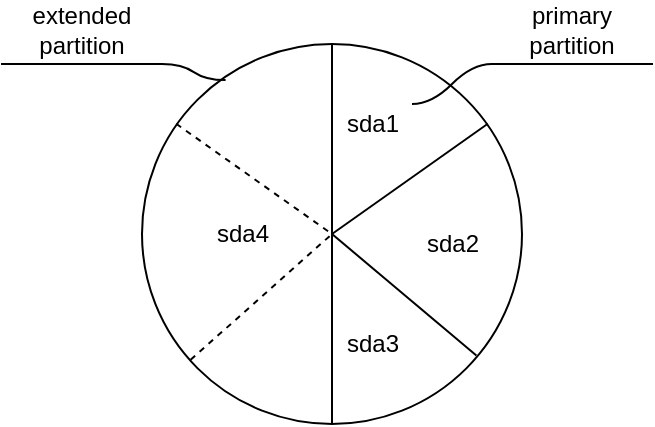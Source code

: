 <mxfile version="17.5.0" type="device"><diagram id="qGW0FJB1nmqrMuIzSTWq" name="Page-1"><mxGraphModel dx="1161" dy="434" grid="1" gridSize="10" guides="1" tooltips="1" connect="1" arrows="1" fold="1" page="1" pageScale="1" pageWidth="850" pageHeight="1100" math="0" shadow="0"><root><mxCell id="0"/><mxCell id="1" parent="0"/><mxCell id="qFXAROIKXe2XtjSLISc4-10" value="" style="shape=lineEllipse;line=vertical;perimeter=ellipsePerimeter;whiteSpace=wrap;html=1;backgroundOutline=1;points=[[0.09,0.21,0,0,0],[0.12,0.84,0,0,0],[0.5,0,0,0,0],[0.5,0.5,0,0,0],[0.5,1,0,0,0],[0.88,0.82,0,0,0],[0.91,0.21,0,0,0],[1,0.5,0,0,0]];" parent="1" vertex="1"><mxGeometry x="260" y="160" width="190" height="190" as="geometry"/></mxCell><mxCell id="qFXAROIKXe2XtjSLISc4-11" value="" style="endArrow=none;html=1;rounded=0;exitX=0.5;exitY=0.5;exitDx=0;exitDy=0;exitPerimeter=0;entryX=0.91;entryY=0.21;entryDx=0;entryDy=0;entryPerimeter=0;" parent="1" source="qFXAROIKXe2XtjSLISc4-10" target="qFXAROIKXe2XtjSLISc4-10" edge="1"><mxGeometry width="50" height="50" relative="1" as="geometry"><mxPoint x="200" y="280" as="sourcePoint"/><mxPoint x="425" y="190" as="targetPoint"/></mxGeometry></mxCell><mxCell id="qFXAROIKXe2XtjSLISc4-13" value="" style="endArrow=none;html=1;rounded=0;exitX=0.5;exitY=0.5;exitDx=0;exitDy=0;exitPerimeter=0;entryX=0.88;entryY=0.82;entryDx=0;entryDy=0;entryPerimeter=0;" parent="1" source="qFXAROIKXe2XtjSLISc4-10" target="qFXAROIKXe2XtjSLISc4-10" edge="1"><mxGeometry width="50" height="50" relative="1" as="geometry"><mxPoint x="490" y="300" as="sourcePoint"/><mxPoint x="540" y="250" as="targetPoint"/></mxGeometry></mxCell><mxCell id="qFXAROIKXe2XtjSLISc4-14" value="sda1" style="text;html=1;resizable=0;autosize=1;align=center;verticalAlign=middle;points=[];fillColor=none;strokeColor=none;rounded=0;" parent="1" vertex="1"><mxGeometry x="355" y="190" width="40" height="20" as="geometry"/></mxCell><mxCell id="qFXAROIKXe2XtjSLISc4-15" value="sda2" style="text;html=1;resizable=0;autosize=1;align=center;verticalAlign=middle;points=[];fillColor=none;strokeColor=none;rounded=0;" parent="1" vertex="1"><mxGeometry x="395" y="250" width="40" height="20" as="geometry"/></mxCell><mxCell id="qFXAROIKXe2XtjSLISc4-16" value="sda3" style="text;html=1;resizable=0;autosize=1;align=center;verticalAlign=middle;points=[];fillColor=none;strokeColor=none;rounded=0;" parent="1" vertex="1"><mxGeometry x="355" y="300" width="40" height="20" as="geometry"/></mxCell><mxCell id="qFXAROIKXe2XtjSLISc4-17" value="sda4" style="text;html=1;resizable=0;autosize=1;align=center;verticalAlign=middle;points=[];fillColor=none;strokeColor=none;rounded=0;" parent="1" vertex="1"><mxGeometry x="290" y="245" width="40" height="20" as="geometry"/></mxCell><mxCell id="qFXAROIKXe2XtjSLISc4-21" value="" style="endArrow=none;dashed=1;html=1;rounded=0;entryX=0.5;entryY=0.5;entryDx=0;entryDy=0;entryPerimeter=0;exitX=0.128;exitY=0.831;exitDx=0;exitDy=0;exitPerimeter=0;" parent="1" source="qFXAROIKXe2XtjSLISc4-10" target="qFXAROIKXe2XtjSLISc4-10" edge="1"><mxGeometry width="50" height="50" relative="1" as="geometry"><mxPoint x="200" y="280" as="sourcePoint"/><mxPoint x="250" y="230" as="targetPoint"/></mxGeometry></mxCell><mxCell id="qFXAROIKXe2XtjSLISc4-22" value="" style="endArrow=none;dashed=1;html=1;rounded=0;entryX=0.5;entryY=0.5;entryDx=0;entryDy=0;entryPerimeter=0;exitX=0.09;exitY=0.21;exitDx=0;exitDy=0;exitPerimeter=0;" parent="1" source="qFXAROIKXe2XtjSLISc4-10" target="qFXAROIKXe2XtjSLISc4-10" edge="1"><mxGeometry width="50" height="50" relative="1" as="geometry"><mxPoint x="180" y="350" as="sourcePoint"/><mxPoint x="230" y="300" as="targetPoint"/></mxGeometry></mxCell><mxCell id="qFXAROIKXe2XtjSLISc4-31" value="primary&lt;br&gt;partition" style="whiteSpace=wrap;html=1;shape=partialRectangle;top=0;left=0;bottom=1;right=0;points=[[0,1],[1,1]];fillColor=none;align=center;verticalAlign=bottom;routingCenterY=0.5;snapToPoint=1;recursiveResize=0;autosize=1;treeFolding=1;treeMoving=1;newEdgeStyle={&quot;edgeStyle&quot;:&quot;entityRelationEdgeStyle&quot;,&quot;startArrow&quot;:&quot;none&quot;,&quot;endArrow&quot;:&quot;none&quot;,&quot;segment&quot;:10,&quot;curved&quot;:1};" parent="1" vertex="1"><mxGeometry x="435" y="140" width="80" height="30" as="geometry"/></mxCell><mxCell id="qFXAROIKXe2XtjSLISc4-32" value="" style="edgeStyle=entityRelationEdgeStyle;startArrow=none;endArrow=none;segment=10;curved=1;rounded=0;" parent="1" target="qFXAROIKXe2XtjSLISc4-31" edge="1"><mxGeometry relative="1" as="geometry"><mxPoint x="395" y="190" as="sourcePoint"/></mxGeometry></mxCell><mxCell id="qFXAROIKXe2XtjSLISc4-36" value="extended&lt;br&gt;partition" style="whiteSpace=wrap;html=1;shape=partialRectangle;top=0;left=0;bottom=1;right=0;points=[[0,1],[1,1]];fillColor=none;align=center;verticalAlign=bottom;routingCenterY=0.5;snapToPoint=1;recursiveResize=0;autosize=1;treeFolding=1;treeMoving=1;newEdgeStyle={&quot;edgeStyle&quot;:&quot;entityRelationEdgeStyle&quot;,&quot;startArrow&quot;:&quot;none&quot;,&quot;endArrow&quot;:&quot;none&quot;,&quot;segment&quot;:10,&quot;curved&quot;:1};" parent="1" vertex="1"><mxGeometry x="190" y="140" width="80" height="30" as="geometry"/></mxCell><mxCell id="qFXAROIKXe2XtjSLISc4-37" value="" style="edgeStyle=entityRelationEdgeStyle;startArrow=none;endArrow=none;segment=10;curved=1;rounded=0;exitX=1;exitY=1;exitDx=0;exitDy=0;entryX=0.22;entryY=0.095;entryDx=0;entryDy=0;entryPerimeter=0;" parent="1" source="qFXAROIKXe2XtjSLISc4-36" target="qFXAROIKXe2XtjSLISc4-10" edge="1"><mxGeometry relative="1" as="geometry"><mxPoint x="40" y="190" as="sourcePoint"/><mxPoint x="250" y="170" as="targetPoint"/></mxGeometry></mxCell></root></mxGraphModel></diagram></mxfile>